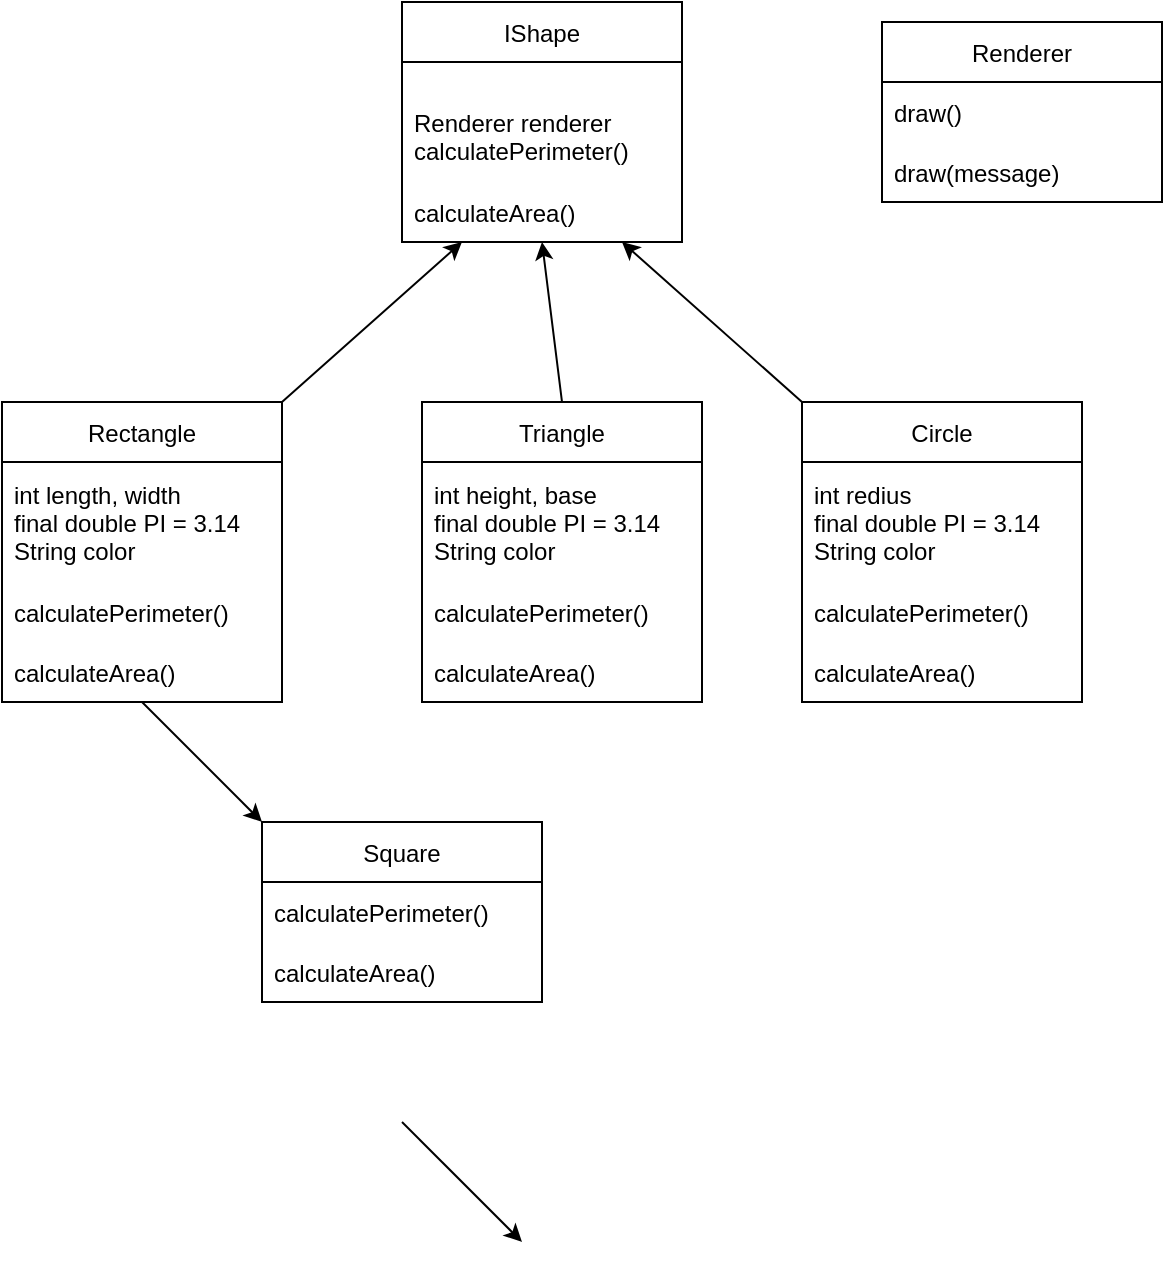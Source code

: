 <mxfile version="20.1.1" type="device"><diagram id="eesdLpDNcQqUwGh2kRPq" name="Page-1"><mxGraphModel dx="786" dy="514" grid="1" gridSize="10" guides="1" tooltips="1" connect="1" arrows="1" fold="1" page="1" pageScale="1" pageWidth="827" pageHeight="1169" math="0" shadow="0"><root><mxCell id="0"/><mxCell id="1" parent="0"/><mxCell id="npaxQDe5ZNOnWcKaX5qV-5" value="" style="endArrow=classic;html=1;rounded=0;entryX=0;entryY=1;entryDx=0;entryDy=0;" edge="1" parent="1"><mxGeometry width="50" height="50" relative="1" as="geometry"><mxPoint x="230" y="240" as="sourcePoint"/><mxPoint x="320" y="160" as="targetPoint"/></mxGeometry></mxCell><mxCell id="npaxQDe5ZNOnWcKaX5qV-8" value="" style="endArrow=classic;html=1;rounded=0;entryX=0.5;entryY=1;entryDx=0;entryDy=0;" edge="1" parent="1"><mxGeometry width="50" height="50" relative="1" as="geometry"><mxPoint x="370" y="240" as="sourcePoint"/><mxPoint x="360" y="160" as="targetPoint"/></mxGeometry></mxCell><mxCell id="npaxQDe5ZNOnWcKaX5qV-12" value="" style="endArrow=classic;html=1;rounded=0;entryX=1;entryY=1;entryDx=0;entryDy=0;" edge="1" parent="1"><mxGeometry width="50" height="50" relative="1" as="geometry"><mxPoint x="490" y="240" as="sourcePoint"/><mxPoint x="400" y="160" as="targetPoint"/></mxGeometry></mxCell><mxCell id="npaxQDe5ZNOnWcKaX5qV-25" value="Rectangle" style="swimlane;fontStyle=0;childLayout=stackLayout;horizontal=1;startSize=30;horizontalStack=0;resizeParent=1;resizeParentMax=0;resizeLast=0;collapsible=1;marginBottom=0;" vertex="1" parent="1"><mxGeometry x="90" y="240" width="140" height="150" as="geometry"/></mxCell><mxCell id="npaxQDe5ZNOnWcKaX5qV-26" value="int length, width&#10;final double PI = 3.14&#10;String color" style="text;strokeColor=none;fillColor=none;align=left;verticalAlign=middle;spacingLeft=4;spacingRight=4;overflow=hidden;points=[[0,0.5],[1,0.5]];portConstraint=eastwest;rotatable=0;" vertex="1" parent="npaxQDe5ZNOnWcKaX5qV-25"><mxGeometry y="30" width="140" height="60" as="geometry"/></mxCell><mxCell id="npaxQDe5ZNOnWcKaX5qV-27" value="calculatePerimeter()" style="text;strokeColor=none;fillColor=none;align=left;verticalAlign=middle;spacingLeft=4;spacingRight=4;overflow=hidden;points=[[0,0.5],[1,0.5]];portConstraint=eastwest;rotatable=0;" vertex="1" parent="npaxQDe5ZNOnWcKaX5qV-25"><mxGeometry y="90" width="140" height="30" as="geometry"/></mxCell><mxCell id="npaxQDe5ZNOnWcKaX5qV-37" value="" style="endArrow=classic;html=1;rounded=0;" edge="1" parent="npaxQDe5ZNOnWcKaX5qV-25"><mxGeometry width="50" height="50" relative="1" as="geometry"><mxPoint x="70" y="150" as="sourcePoint"/><mxPoint x="130" y="210" as="targetPoint"/></mxGeometry></mxCell><mxCell id="npaxQDe5ZNOnWcKaX5qV-28" value="calculateArea()" style="text;strokeColor=none;fillColor=none;align=left;verticalAlign=middle;spacingLeft=4;spacingRight=4;overflow=hidden;points=[[0,0.5],[1,0.5]];portConstraint=eastwest;rotatable=0;" vertex="1" parent="npaxQDe5ZNOnWcKaX5qV-25"><mxGeometry y="120" width="140" height="30" as="geometry"/></mxCell><mxCell id="npaxQDe5ZNOnWcKaX5qV-29" value="Triangle" style="swimlane;fontStyle=0;childLayout=stackLayout;horizontal=1;startSize=30;horizontalStack=0;resizeParent=1;resizeParentMax=0;resizeLast=0;collapsible=1;marginBottom=0;" vertex="1" parent="1"><mxGeometry x="300" y="240" width="140" height="150" as="geometry"/></mxCell><mxCell id="npaxQDe5ZNOnWcKaX5qV-30" value="int height, base&#10;final double PI = 3.14&#10;String color" style="text;strokeColor=none;fillColor=none;align=left;verticalAlign=middle;spacingLeft=4;spacingRight=4;overflow=hidden;points=[[0,0.5],[1,0.5]];portConstraint=eastwest;rotatable=0;" vertex="1" parent="npaxQDe5ZNOnWcKaX5qV-29"><mxGeometry y="30" width="140" height="60" as="geometry"/></mxCell><mxCell id="npaxQDe5ZNOnWcKaX5qV-31" value="calculatePerimeter()" style="text;strokeColor=none;fillColor=none;align=left;verticalAlign=middle;spacingLeft=4;spacingRight=4;overflow=hidden;points=[[0,0.5],[1,0.5]];portConstraint=eastwest;rotatable=0;" vertex="1" parent="npaxQDe5ZNOnWcKaX5qV-29"><mxGeometry y="90" width="140" height="30" as="geometry"/></mxCell><mxCell id="npaxQDe5ZNOnWcKaX5qV-32" value="calculateArea()" style="text;strokeColor=none;fillColor=none;align=left;verticalAlign=middle;spacingLeft=4;spacingRight=4;overflow=hidden;points=[[0,0.5],[1,0.5]];portConstraint=eastwest;rotatable=0;" vertex="1" parent="npaxQDe5ZNOnWcKaX5qV-29"><mxGeometry y="120" width="140" height="30" as="geometry"/></mxCell><mxCell id="npaxQDe5ZNOnWcKaX5qV-33" value="Circle" style="swimlane;fontStyle=0;childLayout=stackLayout;horizontal=1;startSize=30;horizontalStack=0;resizeParent=1;resizeParentMax=0;resizeLast=0;collapsible=1;marginBottom=0;" vertex="1" parent="1"><mxGeometry x="490" y="240" width="140" height="150" as="geometry"/></mxCell><mxCell id="npaxQDe5ZNOnWcKaX5qV-34" value="int redius&#10;final double PI = 3.14&#10;String color" style="text;strokeColor=none;fillColor=none;align=left;verticalAlign=middle;spacingLeft=4;spacingRight=4;overflow=hidden;points=[[0,0.5],[1,0.5]];portConstraint=eastwest;rotatable=0;" vertex="1" parent="npaxQDe5ZNOnWcKaX5qV-33"><mxGeometry y="30" width="140" height="60" as="geometry"/></mxCell><mxCell id="npaxQDe5ZNOnWcKaX5qV-35" value="calculatePerimeter()" style="text;strokeColor=none;fillColor=none;align=left;verticalAlign=middle;spacingLeft=4;spacingRight=4;overflow=hidden;points=[[0,0.5],[1,0.5]];portConstraint=eastwest;rotatable=0;" vertex="1" parent="npaxQDe5ZNOnWcKaX5qV-33"><mxGeometry y="90" width="140" height="30" as="geometry"/></mxCell><mxCell id="npaxQDe5ZNOnWcKaX5qV-36" value="calculateArea()" style="text;strokeColor=none;fillColor=none;align=left;verticalAlign=middle;spacingLeft=4;spacingRight=4;overflow=hidden;points=[[0,0.5],[1,0.5]];portConstraint=eastwest;rotatable=0;" vertex="1" parent="npaxQDe5ZNOnWcKaX5qV-33"><mxGeometry y="120" width="140" height="30" as="geometry"/></mxCell><mxCell id="npaxQDe5ZNOnWcKaX5qV-42" value="Square" style="swimlane;fontStyle=0;childLayout=stackLayout;horizontal=1;startSize=30;horizontalStack=0;resizeParent=1;resizeParentMax=0;resizeLast=0;collapsible=1;marginBottom=0;" vertex="1" parent="1"><mxGeometry x="220" y="450" width="140" height="90" as="geometry"/></mxCell><mxCell id="npaxQDe5ZNOnWcKaX5qV-44" value="calculatePerimeter()" style="text;strokeColor=none;fillColor=none;align=left;verticalAlign=middle;spacingLeft=4;spacingRight=4;overflow=hidden;points=[[0,0.5],[1,0.5]];portConstraint=eastwest;rotatable=0;" vertex="1" parent="npaxQDe5ZNOnWcKaX5qV-42"><mxGeometry y="30" width="140" height="30" as="geometry"/></mxCell><mxCell id="npaxQDe5ZNOnWcKaX5qV-45" value="" style="endArrow=classic;html=1;rounded=0;" edge="1" parent="npaxQDe5ZNOnWcKaX5qV-42"><mxGeometry width="50" height="50" relative="1" as="geometry"><mxPoint x="70" y="150" as="sourcePoint"/><mxPoint x="130" y="210" as="targetPoint"/></mxGeometry></mxCell><mxCell id="npaxQDe5ZNOnWcKaX5qV-46" value="calculateArea()" style="text;strokeColor=none;fillColor=none;align=left;verticalAlign=middle;spacingLeft=4;spacingRight=4;overflow=hidden;points=[[0,0.5],[1,0.5]];portConstraint=eastwest;rotatable=0;" vertex="1" parent="npaxQDe5ZNOnWcKaX5qV-42"><mxGeometry y="60" width="140" height="30" as="geometry"/></mxCell><mxCell id="npaxQDe5ZNOnWcKaX5qV-47" value="IShape" style="swimlane;fontStyle=0;childLayout=stackLayout;horizontal=1;startSize=30;horizontalStack=0;resizeParent=1;resizeParentMax=0;resizeLast=0;collapsible=1;marginBottom=0;" vertex="1" parent="1"><mxGeometry x="290" y="40" width="140" height="120" as="geometry"/></mxCell><mxCell id="npaxQDe5ZNOnWcKaX5qV-48" value="&#10;Renderer renderer&#10;calculatePerimeter()" style="text;strokeColor=none;fillColor=none;align=left;verticalAlign=middle;spacingLeft=4;spacingRight=4;overflow=hidden;points=[[0,0.5],[1,0.5]];portConstraint=eastwest;rotatable=0;" vertex="1" parent="npaxQDe5ZNOnWcKaX5qV-47"><mxGeometry y="30" width="140" height="60" as="geometry"/></mxCell><mxCell id="npaxQDe5ZNOnWcKaX5qV-50" value="calculateArea()" style="text;strokeColor=none;fillColor=none;align=left;verticalAlign=middle;spacingLeft=4;spacingRight=4;overflow=hidden;points=[[0,0.5],[1,0.5]];portConstraint=eastwest;rotatable=0;" vertex="1" parent="npaxQDe5ZNOnWcKaX5qV-47"><mxGeometry y="90" width="140" height="30" as="geometry"/></mxCell><mxCell id="npaxQDe5ZNOnWcKaX5qV-51" value="Renderer" style="swimlane;fontStyle=0;childLayout=stackLayout;horizontal=1;startSize=30;horizontalStack=0;resizeParent=1;resizeParentMax=0;resizeLast=0;collapsible=1;marginBottom=0;" vertex="1" parent="1"><mxGeometry x="530" y="50" width="140" height="90" as="geometry"/></mxCell><mxCell id="npaxQDe5ZNOnWcKaX5qV-53" value="draw()" style="text;strokeColor=none;fillColor=none;align=left;verticalAlign=middle;spacingLeft=4;spacingRight=4;overflow=hidden;points=[[0,0.5],[1,0.5]];portConstraint=eastwest;rotatable=0;" vertex="1" parent="npaxQDe5ZNOnWcKaX5qV-51"><mxGeometry y="30" width="140" height="30" as="geometry"/></mxCell><mxCell id="npaxQDe5ZNOnWcKaX5qV-54" value="draw(message)" style="text;strokeColor=none;fillColor=none;align=left;verticalAlign=middle;spacingLeft=4;spacingRight=4;overflow=hidden;points=[[0,0.5],[1,0.5]];portConstraint=eastwest;rotatable=0;" vertex="1" parent="npaxQDe5ZNOnWcKaX5qV-51"><mxGeometry y="60" width="140" height="30" as="geometry"/></mxCell></root></mxGraphModel></diagram></mxfile>